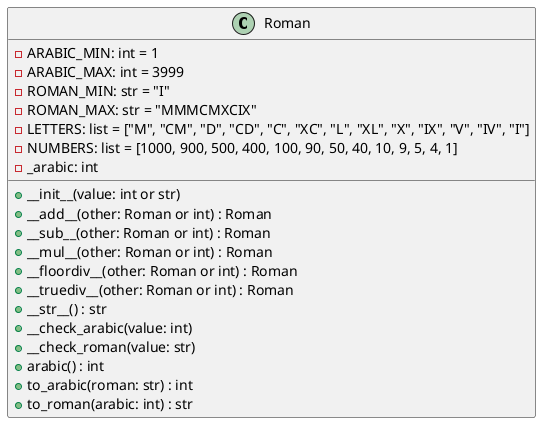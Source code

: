 @startuml
class Roman {
    - ARABIC_MIN: int = 1
    - ARABIC_MAX: int = 3999
    - ROMAN_MIN: str = "I"
    - ROMAN_MAX: str = "MMMCMXCIX"
    - LETTERS: list = ["M", "CM", "D", "CD", "C", "XC", "L", "XL", "X", "IX", "V", "IV", "I"]
    - NUMBERS: list = [1000, 900, 500, 400, 100, 90, 50, 40, 10, 9, 5, 4, 1]
    - _arabic: int

    + __init__(value: int or str)
    + __add__(other: Roman or int) : Roman
    + __sub__(other: Roman or int) : Roman
    + __mul__(other: Roman or int) : Roman
    + __floordiv__(other: Roman or int) : Roman
    + __truediv__(other: Roman or int) : Roman
    + __str__() : str
    + __check_arabic(value: int)
    + __check_roman(value: str)
    + arabic() : int
    + to_arabic(roman: str) : int
    + to_roman(arabic: int) : str
}

@enduml